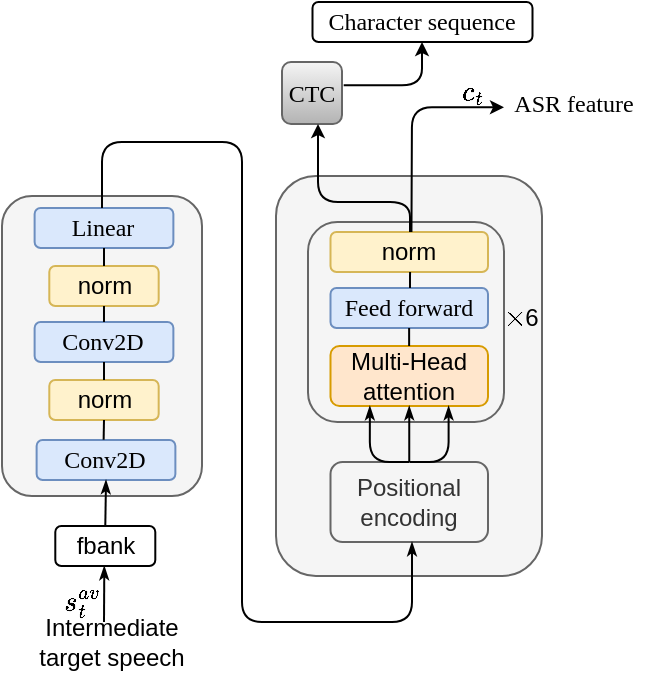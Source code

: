<mxfile version="15.4.1" type="github">
  <diagram id="uiDUGthfiS99wh9eRNWX" name="第 1 页">
    <mxGraphModel dx="1146" dy="552" grid="1" gridSize="10" guides="1" tooltips="1" connect="1" arrows="1" fold="1" page="1" pageScale="1" pageWidth="827" pageHeight="1169" math="1" shadow="0">
      <root>
        <mxCell id="0" />
        <mxCell id="1" parent="0" />
        <mxCell id="R2w_MwDzXpO6H1zk8IVc-1" value="" style="rounded=1;whiteSpace=wrap;html=1;fillColor=#f5f5f5;strokeColor=#666666;fontColor=#333333;" parent="1" vertex="1">
          <mxGeometry x="447" y="247" width="133" height="200" as="geometry" />
        </mxCell>
        <mxCell id="R2w_MwDzXpO6H1zk8IVc-2" value="" style="rounded=1;whiteSpace=wrap;html=1;fillColor=#f5f5f5;strokeColor=#666666;fontColor=#333333;" parent="1" vertex="1">
          <mxGeometry x="463" y="270" width="98" height="100" as="geometry" />
        </mxCell>
        <mxCell id="R2w_MwDzXpO6H1zk8IVc-3" value="&lt;font face=&quot;Times New Roman&quot;&gt;Feed forward&lt;/font&gt;" style="rounded=1;whiteSpace=wrap;html=1;fillColor=#dae8fc;strokeColor=#6c8ebf;" parent="1" vertex="1">
          <mxGeometry x="474.25" y="303" width="78.75" height="20" as="geometry" />
        </mxCell>
        <mxCell id="R2w_MwDzXpO6H1zk8IVc-4" value="Multi-Head attention" style="rounded=1;whiteSpace=wrap;html=1;fillColor=#ffe6cc;strokeColor=#d79b00;" parent="1" vertex="1">
          <mxGeometry x="474.25" y="332" width="78.75" height="30" as="geometry" />
        </mxCell>
        <mxCell id="R2w_MwDzXpO6H1zk8IVc-5" value="norm" style="rounded=1;whiteSpace=wrap;html=1;fillColor=#fff2cc;strokeColor=#d6b656;" parent="1" vertex="1">
          <mxGeometry x="474.25" y="275" width="78.75" height="20" as="geometry" />
        </mxCell>
        <mxCell id="R2w_MwDzXpO6H1zk8IVc-6" value="Positional encoding" style="rounded=1;whiteSpace=wrap;html=1;fillColor=#f5f5f5;strokeColor=#666666;fontColor=#333333;" parent="1" vertex="1">
          <mxGeometry x="474.25" y="390" width="78.75" height="40" as="geometry" />
        </mxCell>
        <mxCell id="R2w_MwDzXpO6H1zk8IVc-10" value="$$\times$$" style="text;html=1;strokeColor=none;fillColor=none;align=center;verticalAlign=middle;whiteSpace=wrap;rounded=0;" parent="1" vertex="1">
          <mxGeometry x="562" y="313" width="10" height="10" as="geometry" />
        </mxCell>
        <mxCell id="R2w_MwDzXpO6H1zk8IVc-12" value="6" style="text;html=1;strokeColor=none;fillColor=none;align=center;verticalAlign=middle;whiteSpace=wrap;rounded=0;" parent="1" vertex="1">
          <mxGeometry x="570" y="313" width="10" height="10" as="geometry" />
        </mxCell>
        <mxCell id="R2w_MwDzXpO6H1zk8IVc-13" value="" style="rounded=1;whiteSpace=wrap;html=1;fillColor=#f5f5f5;strokeColor=#666666;fontColor=#333333;" parent="1" vertex="1">
          <mxGeometry x="310" y="257" width="100" height="150" as="geometry" />
        </mxCell>
        <mxCell id="R2w_MwDzXpO6H1zk8IVc-15" value="norm" style="rounded=1;whiteSpace=wrap;html=1;fillColor=#fff2cc;strokeColor=#d6b656;" parent="1" vertex="1">
          <mxGeometry x="333.65" y="349" width="54.69" height="20" as="geometry" />
        </mxCell>
        <mxCell id="R2w_MwDzXpO6H1zk8IVc-16" value="&lt;font face=&quot;Times New Roman&quot;&gt;Conv2D&lt;/font&gt;" style="rounded=1;whiteSpace=wrap;html=1;fillColor=#dae8fc;strokeColor=#6c8ebf;" parent="1" vertex="1">
          <mxGeometry x="327.31" y="379" width="69.38" height="20" as="geometry" />
        </mxCell>
        <mxCell id="R2w_MwDzXpO6H1zk8IVc-17" value="norm" style="rounded=1;whiteSpace=wrap;html=1;fillColor=#fff2cc;strokeColor=#d6b656;" parent="1" vertex="1">
          <mxGeometry x="333.65" y="292" width="54.69" height="20" as="geometry" />
        </mxCell>
        <mxCell id="R2w_MwDzXpO6H1zk8IVc-18" value="&lt;font face=&quot;Times New Roman&quot;&gt;Conv2D&lt;/font&gt;" style="rounded=1;whiteSpace=wrap;html=1;fillColor=#dae8fc;strokeColor=#6c8ebf;" parent="1" vertex="1">
          <mxGeometry x="326.31" y="320" width="69.38" height="20" as="geometry" />
        </mxCell>
        <mxCell id="R2w_MwDzXpO6H1zk8IVc-19" value="&lt;font face=&quot;Times New Roman&quot;&gt;Linear&lt;/font&gt;" style="rounded=1;whiteSpace=wrap;html=1;fillColor=#dae8fc;strokeColor=#6c8ebf;" parent="1" vertex="1">
          <mxGeometry x="326.31" y="263" width="69.38" height="20" as="geometry" />
        </mxCell>
        <mxCell id="R2w_MwDzXpO6H1zk8IVc-22" value="fbank" style="rounded=1;whiteSpace=wrap;html=1;" parent="1" vertex="1">
          <mxGeometry x="336.65" y="422" width="50" height="20" as="geometry" />
        </mxCell>
        <mxCell id="R2w_MwDzXpO6H1zk8IVc-26" value="" style="edgeStyle=orthogonalEdgeStyle;elbow=vertical;endArrow=classicThin;html=1;endFill=1;endSize=4;" parent="1" source="R2w_MwDzXpO6H1zk8IVc-19" edge="1">
          <mxGeometry width="50" height="50" relative="1" as="geometry">
            <mxPoint x="360" y="257" as="sourcePoint" />
            <mxPoint x="515" y="430" as="targetPoint" />
            <Array as="points">
              <mxPoint x="360" y="230" />
              <mxPoint x="430" y="230" />
              <mxPoint x="430" y="470" />
              <mxPoint x="515" y="470" />
            </Array>
          </mxGeometry>
        </mxCell>
        <mxCell id="R2w_MwDzXpO6H1zk8IVc-30" value="" style="endArrow=none;html=1;entryX=0.5;entryY=1;entryDx=0;entryDy=0;exitX=0.5;exitY=0;exitDx=0;exitDy=0;" parent="1" source="R2w_MwDzXpO6H1zk8IVc-17" target="R2w_MwDzXpO6H1zk8IVc-19" edge="1">
          <mxGeometry width="50" height="50" relative="1" as="geometry">
            <mxPoint x="358" y="293" as="sourcePoint" />
            <mxPoint x="440" y="270" as="targetPoint" />
          </mxGeometry>
        </mxCell>
        <mxCell id="R2w_MwDzXpO6H1zk8IVc-31" value="" style="endArrow=none;html=1;exitX=0.5;exitY=0;exitDx=0;exitDy=0;entryX=0.5;entryY=1;entryDx=0;entryDy=0;" parent="1" source="R2w_MwDzXpO6H1zk8IVc-18" target="R2w_MwDzXpO6H1zk8IVc-17" edge="1">
          <mxGeometry width="50" height="50" relative="1" as="geometry">
            <mxPoint x="368.081" y="303" as="sourcePoint" />
            <mxPoint x="360" y="312" as="targetPoint" />
          </mxGeometry>
        </mxCell>
        <mxCell id="R2w_MwDzXpO6H1zk8IVc-34" value="" style="endArrow=none;html=1;exitX=0.5;exitY=0;exitDx=0;exitDy=0;entryX=0.5;entryY=1;entryDx=0;entryDy=0;" parent="1" source="R2w_MwDzXpO6H1zk8IVc-15" target="R2w_MwDzXpO6H1zk8IVc-18" edge="1">
          <mxGeometry width="50" height="50" relative="1" as="geometry">
            <mxPoint x="358.995" y="349" as="sourcePoint" />
            <mxPoint x="358" y="340" as="targetPoint" />
          </mxGeometry>
        </mxCell>
        <mxCell id="R2w_MwDzXpO6H1zk8IVc-36" value="" style="endArrow=none;html=1;exitX=0.483;exitY=-0.007;exitDx=0;exitDy=0;exitPerimeter=0;" parent="1" source="R2w_MwDzXpO6H1zk8IVc-16" edge="1">
          <mxGeometry width="50" height="50" relative="1" as="geometry">
            <mxPoint x="361" y="379.0" as="sourcePoint" />
            <mxPoint x="361" y="369" as="targetPoint" />
          </mxGeometry>
        </mxCell>
        <mxCell id="R2w_MwDzXpO6H1zk8IVc-39" value="" style="endArrow=classicThin;html=1;exitX=0.5;exitY=0;exitDx=0;exitDy=0;entryX=0.5;entryY=1;entryDx=0;entryDy=0;strokeWidth=1;endFill=1;endSize=4;" parent="1" source="R2w_MwDzXpO6H1zk8IVc-22" target="R2w_MwDzXpO6H1zk8IVc-16" edge="1">
          <mxGeometry width="50" height="50" relative="1" as="geometry">
            <mxPoint x="362" y="420" as="sourcePoint" />
            <mxPoint x="360" y="399" as="targetPoint" />
          </mxGeometry>
        </mxCell>
        <mxCell id="R2w_MwDzXpO6H1zk8IVc-41" value="" style="endArrow=classicThin;html=1;entryX=0.5;entryY=1;entryDx=0;entryDy=0;strokeWidth=1;endFill=1;exitX=0.5;exitY=0;exitDx=0;exitDy=0;endSize=4;" parent="1" edge="1">
          <mxGeometry width="50" height="50" relative="1" as="geometry">
            <mxPoint x="361" y="470" as="sourcePoint" />
            <mxPoint x="361.15" y="442" as="targetPoint" />
          </mxGeometry>
        </mxCell>
        <mxCell id="R2w_MwDzXpO6H1zk8IVc-44" value="" style="endArrow=classicThin;html=1;strokeWidth=1;exitX=0.5;exitY=0;exitDx=0;exitDy=0;entryX=0.5;entryY=1;entryDx=0;entryDy=0;endFill=1;endSize=4;" parent="1" source="R2w_MwDzXpO6H1zk8IVc-6" target="R2w_MwDzXpO6H1zk8IVc-4" edge="1">
          <mxGeometry width="50" height="50" relative="1" as="geometry">
            <mxPoint x="430" y="370" as="sourcePoint" />
            <mxPoint x="480" y="320" as="targetPoint" />
          </mxGeometry>
        </mxCell>
        <mxCell id="R2w_MwDzXpO6H1zk8IVc-45" value="" style="edgeStyle=segmentEdgeStyle;endArrow=classicThin;html=1;strokeWidth=1;entryX=0.25;entryY=1;entryDx=0;entryDy=0;exitX=0.5;exitY=0;exitDx=0;exitDy=0;endFill=1;endSize=4;" parent="1" source="R2w_MwDzXpO6H1zk8IVc-6" target="R2w_MwDzXpO6H1zk8IVc-4" edge="1">
          <mxGeometry width="50" height="50" relative="1" as="geometry">
            <mxPoint x="430" y="370" as="sourcePoint" />
            <mxPoint x="480" y="320" as="targetPoint" />
          </mxGeometry>
        </mxCell>
        <mxCell id="R2w_MwDzXpO6H1zk8IVc-46" value="" style="edgeStyle=segmentEdgeStyle;endArrow=classicThin;html=1;strokeWidth=1;entryX=0.75;entryY=1;entryDx=0;entryDy=0;endFill=1;endSize=4;" parent="1" target="R2w_MwDzXpO6H1zk8IVc-4" edge="1">
          <mxGeometry width="50" height="50" relative="1" as="geometry">
            <mxPoint x="514" y="390" as="sourcePoint" />
            <mxPoint x="503.938" y="372" as="targetPoint" />
            <Array as="points">
              <mxPoint x="533" y="390" />
            </Array>
          </mxGeometry>
        </mxCell>
        <mxCell id="R2w_MwDzXpO6H1zk8IVc-48" value="&lt;font face=&quot;Times New Roman&quot;&gt;CTC&lt;/font&gt;" style="rounded=1;whiteSpace=wrap;html=1;gradientColor=#b3b3b3;fillColor=#f5f5f5;strokeColor=#666666;" parent="1" vertex="1">
          <mxGeometry x="450" y="190" width="30" height="31" as="geometry" />
        </mxCell>
        <mxCell id="R2w_MwDzXpO6H1zk8IVc-52" value="&lt;font face=&quot;Times New Roman&quot;&gt;Character sequence&lt;/font&gt;" style="rounded=1;whiteSpace=wrap;html=1;" parent="1" vertex="1">
          <mxGeometry x="465.25" y="160" width="110" height="20" as="geometry" />
        </mxCell>
        <mxCell id="R2w_MwDzXpO6H1zk8IVc-54" value="" style="edgeStyle=elbowEdgeStyle;elbow=horizontal;endArrow=classic;html=1;endSize=4;strokeWidth=1;entryX=0.5;entryY=1;entryDx=0;entryDy=0;exitX=1.028;exitY=0.375;exitDx=0;exitDy=0;exitPerimeter=0;" parent="1" source="R2w_MwDzXpO6H1zk8IVc-48" target="R2w_MwDzXpO6H1zk8IVc-52" edge="1">
          <mxGeometry width="50" height="50" relative="1" as="geometry">
            <mxPoint x="497" y="221" as="sourcePoint" />
            <mxPoint x="547" y="171" as="targetPoint" />
            <Array as="points">
              <mxPoint x="520" y="190" />
              <mxPoint x="529" y="170" />
            </Array>
          </mxGeometry>
        </mxCell>
        <mxCell id="R2w_MwDzXpO6H1zk8IVc-55" value="" style="edgeStyle=orthogonalEdgeStyle;elbow=horizontal;endArrow=classic;html=1;endSize=4;strokeWidth=1;entryX=0.5;entryY=1;entryDx=0;entryDy=0;" parent="1" edge="1">
          <mxGeometry width="50" height="50" relative="1" as="geometry">
            <mxPoint x="514" y="275" as="sourcePoint" />
            <mxPoint x="468" y="221" as="targetPoint" />
            <Array as="points">
              <mxPoint x="514" y="260" />
              <mxPoint x="468" y="260" />
            </Array>
          </mxGeometry>
        </mxCell>
        <mxCell id="R2w_MwDzXpO6H1zk8IVc-59" value="&lt;font face=&quot;Times New Roman&quot;&gt;ASR feature&lt;/font&gt;" style="text;html=1;strokeColor=none;fillColor=none;align=center;verticalAlign=middle;whiteSpace=wrap;rounded=0;" parent="1" vertex="1">
          <mxGeometry x="561" y="200" width="70" height="21" as="geometry" />
        </mxCell>
        <mxCell id="R2w_MwDzXpO6H1zk8IVc-61" value="" style="endArrow=none;html=1;exitX=0.5;exitY=0;exitDx=0;exitDy=0;entryX=0.5;entryY=1;entryDx=0;entryDy=0;" parent="1" edge="1">
          <mxGeometry width="50" height="50" relative="1" as="geometry">
            <mxPoint x="513.555" y="332" as="sourcePoint" />
            <mxPoint x="513.56" y="323" as="targetPoint" />
          </mxGeometry>
        </mxCell>
        <mxCell id="R2w_MwDzXpO6H1zk8IVc-62" value="" style="endArrow=none;html=1;" parent="1" edge="1">
          <mxGeometry width="50" height="50" relative="1" as="geometry">
            <mxPoint x="514" y="303" as="sourcePoint" />
            <mxPoint x="514.02" y="295" as="targetPoint" />
          </mxGeometry>
        </mxCell>
        <mxCell id="R2w_MwDzXpO6H1zk8IVc-64" value="" style="edgeStyle=elbowEdgeStyle;elbow=horizontal;endArrow=classic;html=1;endSize=4;strokeWidth=1;exitX=0.514;exitY=0.018;exitDx=0;exitDy=0;exitPerimeter=0;" parent="1" edge="1">
          <mxGeometry width="50" height="50" relative="1" as="geometry">
            <mxPoint x="514.728" y="275" as="sourcePoint" />
            <mxPoint x="561" y="212.64" as="targetPoint" />
            <Array as="points">
              <mxPoint x="515" y="239.64" />
            </Array>
          </mxGeometry>
        </mxCell>
        <mxCell id="YLcuxx9lVjm70YYleejC-1" value="$$c_t$$" style="text;html=1;align=center;verticalAlign=middle;resizable=0;points=[];autosize=1;strokeColor=none;fillColor=none;" vertex="1" parent="1">
          <mxGeometry x="515.25" y="194.5" width="60" height="20" as="geometry" />
        </mxCell>
        <mxCell id="YLcuxx9lVjm70YYleejC-2" value="$$s_t^{av}$$" style="text;html=1;align=center;verticalAlign=middle;resizable=0;points=[];autosize=1;strokeColor=none;fillColor=none;" vertex="1" parent="1">
          <mxGeometry x="310" y="450" width="80" height="20" as="geometry" />
        </mxCell>
        <mxCell id="YLcuxx9lVjm70YYleejC-4" value="Intermediate target speech" style="text;html=1;strokeColor=none;fillColor=none;align=center;verticalAlign=middle;whiteSpace=wrap;rounded=0;shadow=0;" vertex="1" parent="1">
          <mxGeometry x="320" y="470" width="90" height="20" as="geometry" />
        </mxCell>
      </root>
    </mxGraphModel>
  </diagram>
</mxfile>
